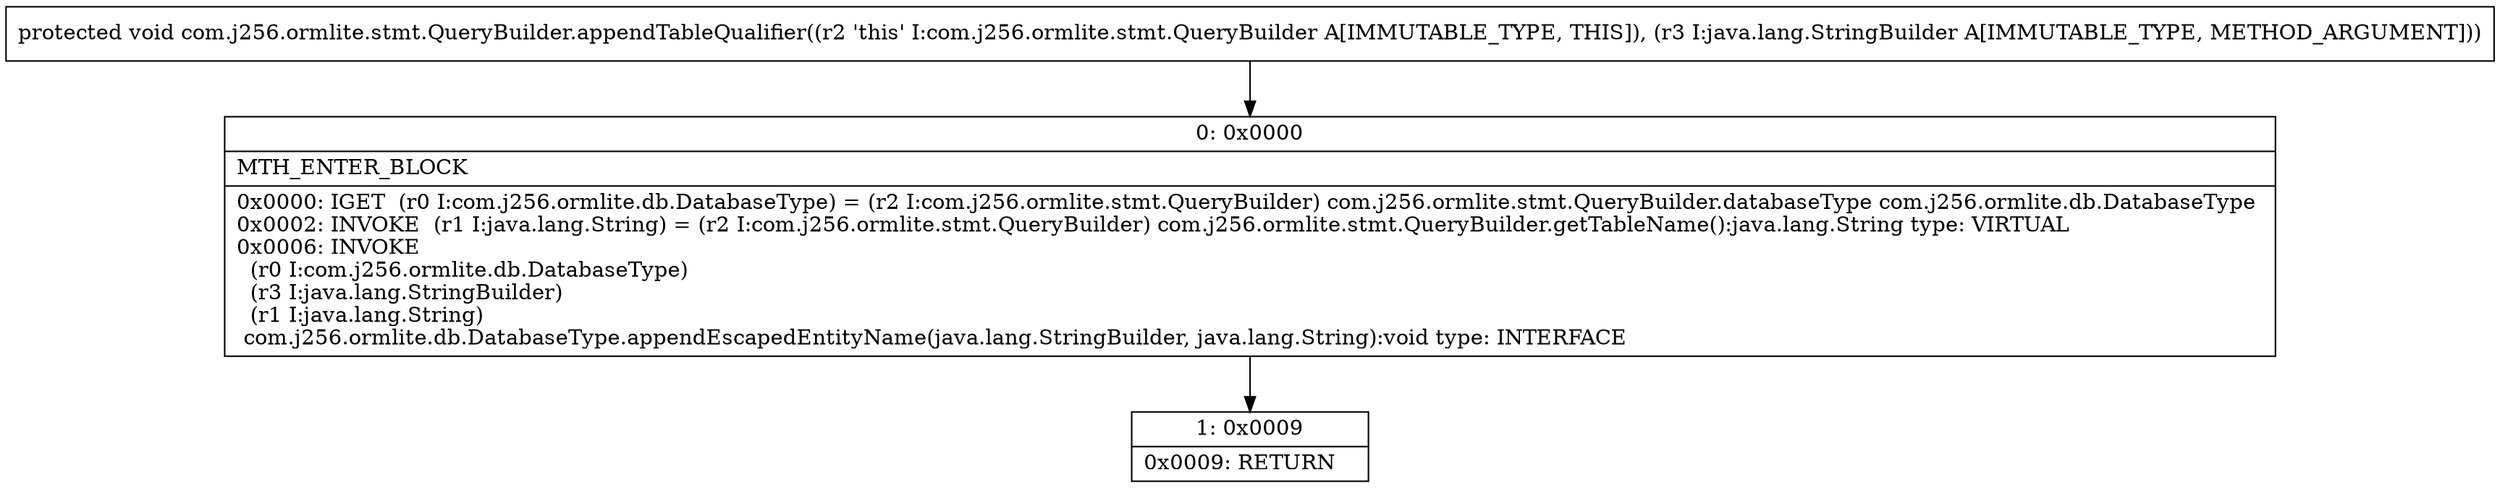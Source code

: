 digraph "CFG forcom.j256.ormlite.stmt.QueryBuilder.appendTableQualifier(Ljava\/lang\/StringBuilder;)V" {
Node_0 [shape=record,label="{0\:\ 0x0000|MTH_ENTER_BLOCK\l|0x0000: IGET  (r0 I:com.j256.ormlite.db.DatabaseType) = (r2 I:com.j256.ormlite.stmt.QueryBuilder) com.j256.ormlite.stmt.QueryBuilder.databaseType com.j256.ormlite.db.DatabaseType \l0x0002: INVOKE  (r1 I:java.lang.String) = (r2 I:com.j256.ormlite.stmt.QueryBuilder) com.j256.ormlite.stmt.QueryBuilder.getTableName():java.lang.String type: VIRTUAL \l0x0006: INVOKE  \l  (r0 I:com.j256.ormlite.db.DatabaseType)\l  (r3 I:java.lang.StringBuilder)\l  (r1 I:java.lang.String)\l com.j256.ormlite.db.DatabaseType.appendEscapedEntityName(java.lang.StringBuilder, java.lang.String):void type: INTERFACE \l}"];
Node_1 [shape=record,label="{1\:\ 0x0009|0x0009: RETURN   \l}"];
MethodNode[shape=record,label="{protected void com.j256.ormlite.stmt.QueryBuilder.appendTableQualifier((r2 'this' I:com.j256.ormlite.stmt.QueryBuilder A[IMMUTABLE_TYPE, THIS]), (r3 I:java.lang.StringBuilder A[IMMUTABLE_TYPE, METHOD_ARGUMENT])) }"];
MethodNode -> Node_0;
Node_0 -> Node_1;
}

